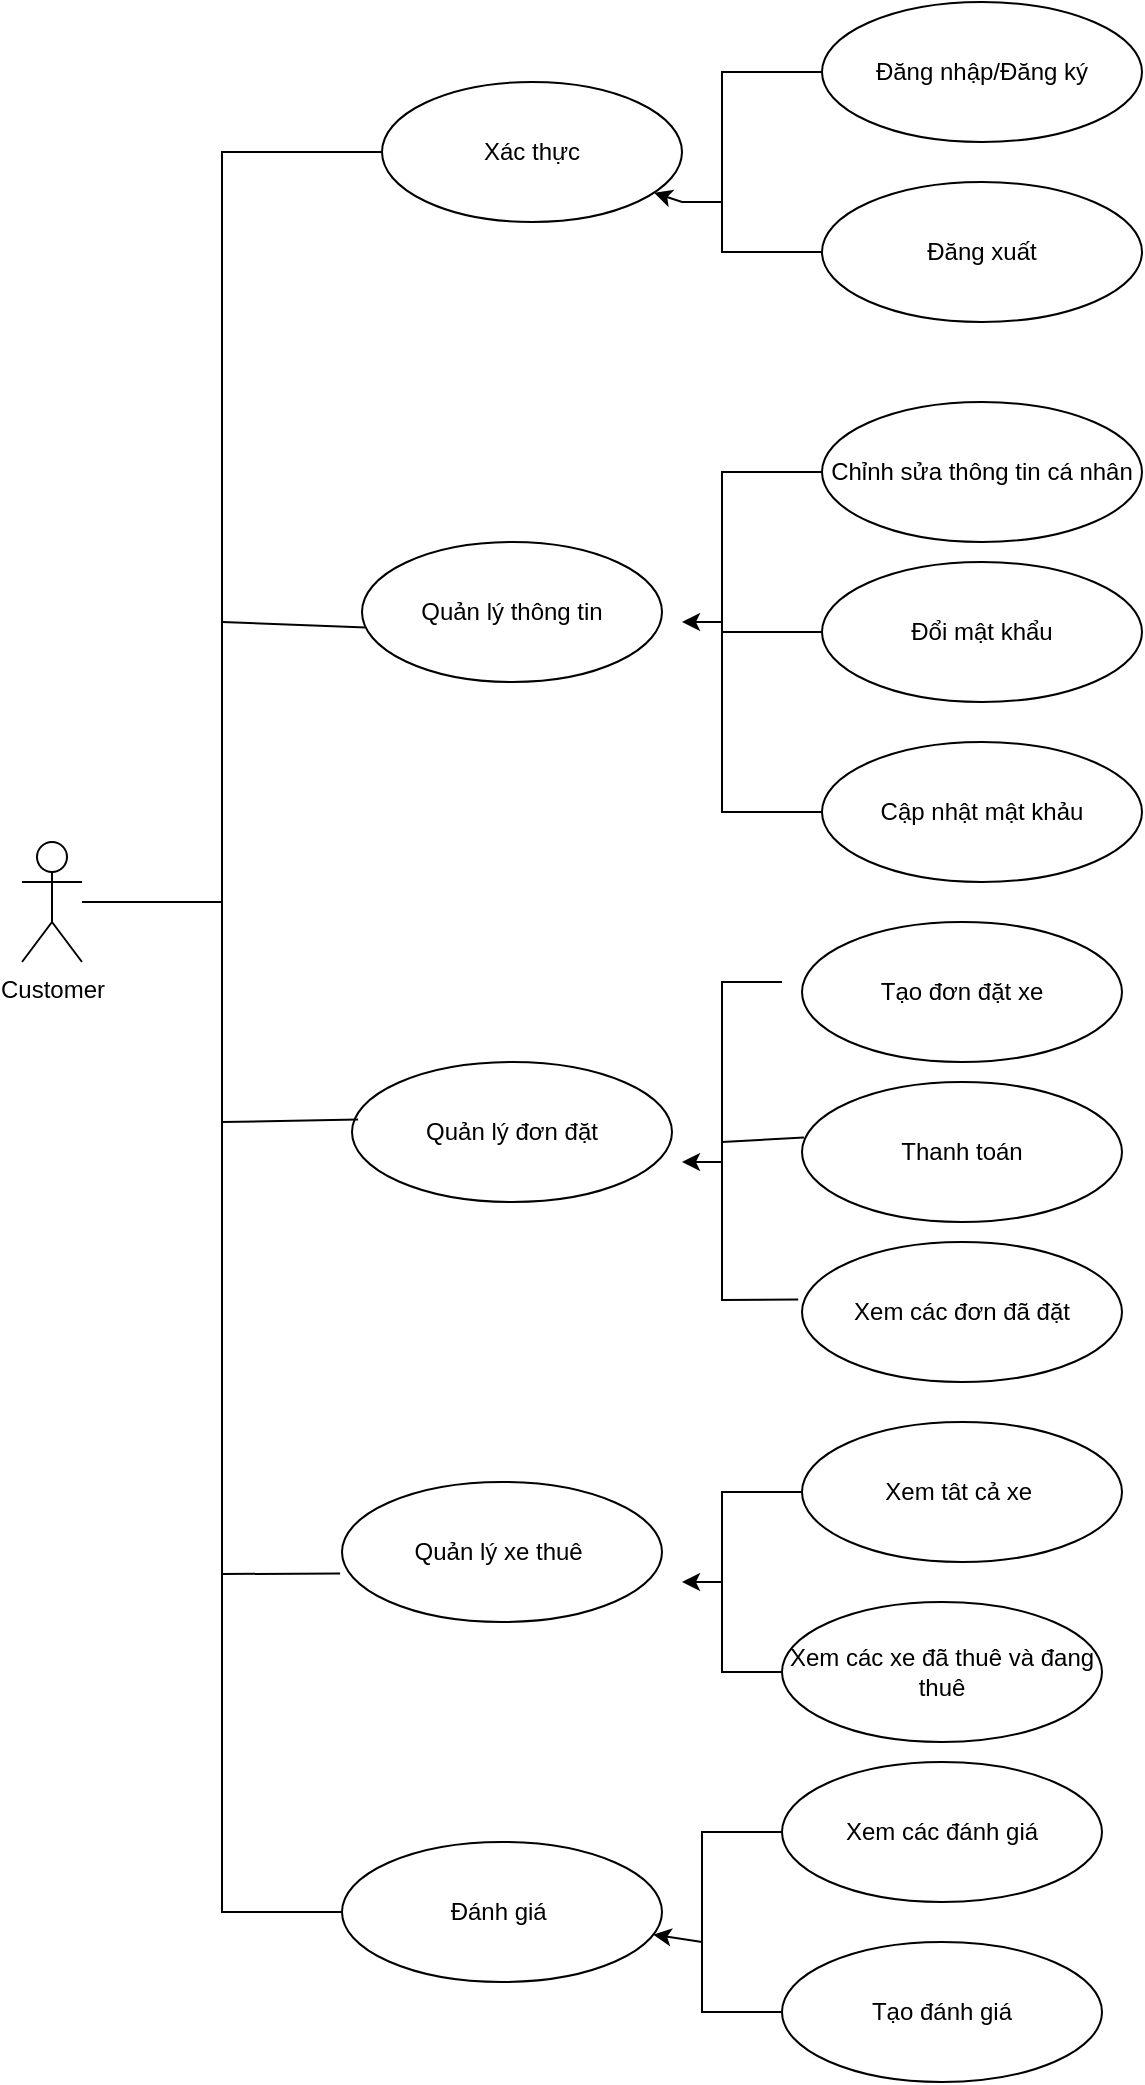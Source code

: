 <mxfile version="26.2.15">
  <diagram name="Trang-1" id="ahY1zGtWVMnq-yM7Z2r8">
    <mxGraphModel dx="2253" dy="711" grid="1" gridSize="10" guides="1" tooltips="1" connect="1" arrows="1" fold="1" page="1" pageScale="1" pageWidth="827" pageHeight="1169" math="0" shadow="0">
      <root>
        <mxCell id="0" />
        <mxCell id="1" parent="0" />
        <mxCell id="kx-mthBQ9t7jLjJqVGqb-1" value="Xác thực" style="ellipse;whiteSpace=wrap;html=1;" parent="1" vertex="1">
          <mxGeometry x="150" y="70" width="150" height="70" as="geometry" />
        </mxCell>
        <mxCell id="kx-mthBQ9t7jLjJqVGqb-2" value="Đăng nhập/Đăng ký" style="ellipse;whiteSpace=wrap;html=1;" parent="1" vertex="1">
          <mxGeometry x="370" y="30" width="160" height="70" as="geometry" />
        </mxCell>
        <mxCell id="kx-mthBQ9t7jLjJqVGqb-3" value="Đăng xuất" style="ellipse;whiteSpace=wrap;html=1;" parent="1" vertex="1">
          <mxGeometry x="370" y="120" width="160" height="70" as="geometry" />
        </mxCell>
        <mxCell id="kx-mthBQ9t7jLjJqVGqb-4" value="Quản lý thông tin" style="ellipse;whiteSpace=wrap;html=1;" parent="1" vertex="1">
          <mxGeometry x="140" y="300" width="150" height="70" as="geometry" />
        </mxCell>
        <mxCell id="kx-mthBQ9t7jLjJqVGqb-5" value="Chỉnh sửa thông tin cá nhân" style="ellipse;whiteSpace=wrap;html=1;" parent="1" vertex="1">
          <mxGeometry x="370" y="230" width="160" height="70" as="geometry" />
        </mxCell>
        <mxCell id="kx-mthBQ9t7jLjJqVGqb-6" value="Đổi mật khẩu" style="ellipse;whiteSpace=wrap;html=1;" parent="1" vertex="1">
          <mxGeometry x="370" y="310" width="160" height="70" as="geometry" />
        </mxCell>
        <mxCell id="kx-mthBQ9t7jLjJqVGqb-7" value="Cập nhật mật khảu" style="ellipse;whiteSpace=wrap;html=1;" parent="1" vertex="1">
          <mxGeometry x="370" y="400" width="160" height="70" as="geometry" />
        </mxCell>
        <mxCell id="kx-mthBQ9t7jLjJqVGqb-8" value="Quản lý đơn đặt" style="ellipse;whiteSpace=wrap;html=1;" parent="1" vertex="1">
          <mxGeometry x="135" y="560" width="160" height="70" as="geometry" />
        </mxCell>
        <mxCell id="kx-mthBQ9t7jLjJqVGqb-10" value="Thanh toán" style="ellipse;whiteSpace=wrap;html=1;" parent="1" vertex="1">
          <mxGeometry x="360" y="570" width="160" height="70" as="geometry" />
        </mxCell>
        <mxCell id="kx-mthBQ9t7jLjJqVGqb-11" value="Tạo đơn đặt xe" style="ellipse;whiteSpace=wrap;html=1;" parent="1" vertex="1">
          <mxGeometry x="360" y="490" width="160" height="70" as="geometry" />
        </mxCell>
        <mxCell id="kx-mthBQ9t7jLjJqVGqb-15" value="Quản lý xe thuê&amp;nbsp;" style="ellipse;whiteSpace=wrap;html=1;" parent="1" vertex="1">
          <mxGeometry x="130" y="770" width="160" height="70" as="geometry" />
        </mxCell>
        <mxCell id="kx-mthBQ9t7jLjJqVGqb-16" value="Xem các đơn đã đặt" style="ellipse;whiteSpace=wrap;html=1;" parent="1" vertex="1">
          <mxGeometry x="360" y="650" width="160" height="70" as="geometry" />
        </mxCell>
        <mxCell id="kx-mthBQ9t7jLjJqVGqb-18" value="Xem tât cả xe&amp;nbsp;" style="ellipse;whiteSpace=wrap;html=1;" parent="1" vertex="1">
          <mxGeometry x="360" y="740" width="160" height="70" as="geometry" />
        </mxCell>
        <mxCell id="kx-mthBQ9t7jLjJqVGqb-19" value="Xem các xe đã thuê và đang thuê" style="ellipse;whiteSpace=wrap;html=1;" parent="1" vertex="1">
          <mxGeometry x="350" y="830" width="160" height="70" as="geometry" />
        </mxCell>
        <mxCell id="kx-mthBQ9t7jLjJqVGqb-20" value="" style="endArrow=none;html=1;rounded=0;exitX=0;exitY=0.5;exitDx=0;exitDy=0;entryX=0;entryY=0.5;entryDx=0;entryDy=0;" parent="1" source="kx-mthBQ9t7jLjJqVGqb-19" target="kx-mthBQ9t7jLjJqVGqb-18" edge="1">
          <mxGeometry width="50" height="50" relative="1" as="geometry">
            <mxPoint x="390" y="700" as="sourcePoint" />
            <mxPoint x="440" y="650" as="targetPoint" />
            <Array as="points">
              <mxPoint x="320" y="865" />
              <mxPoint x="320" y="775" />
            </Array>
          </mxGeometry>
        </mxCell>
        <mxCell id="kx-mthBQ9t7jLjJqVGqb-21" value="" style="endArrow=none;html=1;rounded=0;exitX=-0.012;exitY=0.411;exitDx=0;exitDy=0;exitPerimeter=0;" parent="1" source="kx-mthBQ9t7jLjJqVGqb-16" edge="1">
          <mxGeometry width="50" height="50" relative="1" as="geometry">
            <mxPoint x="390" y="600" as="sourcePoint" />
            <mxPoint x="350" y="520" as="targetPoint" />
            <Array as="points">
              <mxPoint x="320" y="679" />
              <mxPoint x="320" y="520" />
            </Array>
          </mxGeometry>
        </mxCell>
        <mxCell id="kx-mthBQ9t7jLjJqVGqb-22" value="" style="endArrow=none;html=1;rounded=0;entryX=0.006;entryY=0.396;entryDx=0;entryDy=0;entryPerimeter=0;" parent="1" target="kx-mthBQ9t7jLjJqVGqb-10" edge="1">
          <mxGeometry width="50" height="50" relative="1" as="geometry">
            <mxPoint x="320" y="600" as="sourcePoint" />
            <mxPoint x="440" y="550" as="targetPoint" />
          </mxGeometry>
        </mxCell>
        <mxCell id="kx-mthBQ9t7jLjJqVGqb-23" value="" style="endArrow=none;html=1;rounded=0;entryX=0;entryY=0.5;entryDx=0;entryDy=0;exitX=0;exitY=0.5;exitDx=0;exitDy=0;" parent="1" source="kx-mthBQ9t7jLjJqVGqb-7" target="kx-mthBQ9t7jLjJqVGqb-5" edge="1">
          <mxGeometry width="50" height="50" relative="1" as="geometry">
            <mxPoint x="290" y="370" as="sourcePoint" />
            <mxPoint x="340" y="320" as="targetPoint" />
            <Array as="points">
              <mxPoint x="320" y="435" />
              <mxPoint x="320" y="265" />
            </Array>
          </mxGeometry>
        </mxCell>
        <mxCell id="kx-mthBQ9t7jLjJqVGqb-24" value="" style="endArrow=none;html=1;rounded=0;exitX=0;exitY=0.5;exitDx=0;exitDy=0;entryX=0;entryY=0.5;entryDx=0;entryDy=0;" parent="1" source="kx-mthBQ9t7jLjJqVGqb-3" target="kx-mthBQ9t7jLjJqVGqb-2" edge="1">
          <mxGeometry width="50" height="50" relative="1" as="geometry">
            <mxPoint x="390" y="360" as="sourcePoint" />
            <mxPoint x="440" y="310" as="targetPoint" />
            <Array as="points">
              <mxPoint x="320" y="155" />
              <mxPoint x="320" y="65" />
            </Array>
          </mxGeometry>
        </mxCell>
        <mxCell id="kx-mthBQ9t7jLjJqVGqb-25" value="" style="endArrow=none;html=1;rounded=0;entryX=0;entryY=0.5;entryDx=0;entryDy=0;" parent="1" target="kx-mthBQ9t7jLjJqVGqb-6" edge="1">
          <mxGeometry width="50" height="50" relative="1" as="geometry">
            <mxPoint x="320" y="345" as="sourcePoint" />
            <mxPoint x="440" y="170" as="targetPoint" />
          </mxGeometry>
        </mxCell>
        <mxCell id="kx-mthBQ9t7jLjJqVGqb-27" value="" style="endArrow=classic;html=1;rounded=0;" parent="1" edge="1">
          <mxGeometry width="50" height="50" relative="1" as="geometry">
            <mxPoint x="320" y="610" as="sourcePoint" />
            <mxPoint x="300" y="610" as="targetPoint" />
          </mxGeometry>
        </mxCell>
        <mxCell id="kx-mthBQ9t7jLjJqVGqb-28" value="" style="endArrow=classic;html=1;rounded=0;" parent="1" edge="1">
          <mxGeometry width="50" height="50" relative="1" as="geometry">
            <mxPoint x="320" y="820" as="sourcePoint" />
            <mxPoint x="300" y="820" as="targetPoint" />
          </mxGeometry>
        </mxCell>
        <mxCell id="kx-mthBQ9t7jLjJqVGqb-29" value="" style="endArrow=classic;html=1;rounded=0;" parent="1" edge="1">
          <mxGeometry width="50" height="50" relative="1" as="geometry">
            <mxPoint x="320" y="340" as="sourcePoint" />
            <mxPoint x="300" y="340" as="targetPoint" />
          </mxGeometry>
        </mxCell>
        <mxCell id="kx-mthBQ9t7jLjJqVGqb-30" value="" style="endArrow=classic;html=1;rounded=0;" parent="1" target="kx-mthBQ9t7jLjJqVGqb-1" edge="1">
          <mxGeometry width="50" height="50" relative="1" as="geometry">
            <mxPoint x="320" y="130" as="sourcePoint" />
            <mxPoint x="440" y="290" as="targetPoint" />
            <Array as="points">
              <mxPoint x="300" y="130" />
            </Array>
          </mxGeometry>
        </mxCell>
        <mxCell id="kx-mthBQ9t7jLjJqVGqb-31" value="" style="endArrow=none;html=1;rounded=0;exitX=-0.006;exitY=0.654;exitDx=0;exitDy=0;exitPerimeter=0;entryX=0;entryY=0.5;entryDx=0;entryDy=0;" parent="1" source="kx-mthBQ9t7jLjJqVGqb-15" target="kx-mthBQ9t7jLjJqVGqb-1" edge="1">
          <mxGeometry width="50" height="50" relative="1" as="geometry">
            <mxPoint x="190" y="480" as="sourcePoint" />
            <mxPoint x="240" y="430" as="targetPoint" />
            <Array as="points">
              <mxPoint x="70" y="816" />
              <mxPoint x="70" y="105" />
            </Array>
          </mxGeometry>
        </mxCell>
        <mxCell id="kx-mthBQ9t7jLjJqVGqb-32" value="" style="endArrow=none;html=1;rounded=0;entryX=0.019;entryY=0.411;entryDx=0;entryDy=0;entryPerimeter=0;" parent="1" target="kx-mthBQ9t7jLjJqVGqb-8" edge="1">
          <mxGeometry width="50" height="50" relative="1" as="geometry">
            <mxPoint x="70" y="590" as="sourcePoint" />
            <mxPoint x="240" y="570" as="targetPoint" />
          </mxGeometry>
        </mxCell>
        <mxCell id="kx-mthBQ9t7jLjJqVGqb-33" value="" style="endArrow=none;html=1;rounded=0;entryX=0.013;entryY=0.611;entryDx=0;entryDy=0;entryPerimeter=0;" parent="1" target="kx-mthBQ9t7jLjJqVGqb-4" edge="1">
          <mxGeometry width="50" height="50" relative="1" as="geometry">
            <mxPoint x="70" y="340" as="sourcePoint" />
            <mxPoint x="240" y="410" as="targetPoint" />
          </mxGeometry>
        </mxCell>
        <mxCell id="kx-mthBQ9t7jLjJqVGqb-34" value="Customer" style="shape=umlActor;verticalLabelPosition=bottom;verticalAlign=top;html=1;outlineConnect=0;" parent="1" vertex="1">
          <mxGeometry x="-30" y="450" width="30" height="60" as="geometry" />
        </mxCell>
        <mxCell id="kx-mthBQ9t7jLjJqVGqb-38" value="" style="endArrow=none;html=1;rounded=0;" parent="1" source="kx-mthBQ9t7jLjJqVGqb-34" edge="1">
          <mxGeometry width="50" height="50" relative="1" as="geometry">
            <mxPoint x="190" y="490" as="sourcePoint" />
            <mxPoint x="70" y="480" as="targetPoint" />
          </mxGeometry>
        </mxCell>
        <mxCell id="4oFKNxRPFpt1JRnm4E1M-1" value="Đánh giá&amp;nbsp;" style="ellipse;whiteSpace=wrap;html=1;" vertex="1" parent="1">
          <mxGeometry x="130" y="950" width="160" height="70" as="geometry" />
        </mxCell>
        <mxCell id="4oFKNxRPFpt1JRnm4E1M-3" value="Xem các đánh giá" style="ellipse;whiteSpace=wrap;html=1;" vertex="1" parent="1">
          <mxGeometry x="350" y="910" width="160" height="70" as="geometry" />
        </mxCell>
        <mxCell id="4oFKNxRPFpt1JRnm4E1M-4" value="Tạo đánh giá" style="ellipse;whiteSpace=wrap;html=1;" vertex="1" parent="1">
          <mxGeometry x="350" y="1000" width="160" height="70" as="geometry" />
        </mxCell>
        <mxCell id="4oFKNxRPFpt1JRnm4E1M-5" value="" style="endArrow=none;html=1;rounded=0;entryX=0;entryY=0.5;entryDx=0;entryDy=0;exitX=0;exitY=0.5;exitDx=0;exitDy=0;" edge="1" parent="1" source="4oFKNxRPFpt1JRnm4E1M-4" target="4oFKNxRPFpt1JRnm4E1M-3">
          <mxGeometry width="50" height="50" relative="1" as="geometry">
            <mxPoint x="310" y="1040" as="sourcePoint" />
            <mxPoint x="310" y="950" as="targetPoint" />
            <Array as="points">
              <mxPoint x="310" y="1035" />
              <mxPoint x="310" y="945" />
            </Array>
          </mxGeometry>
        </mxCell>
        <mxCell id="4oFKNxRPFpt1JRnm4E1M-9" value="" style="endArrow=none;html=1;rounded=0;entryX=0;entryY=0.5;entryDx=0;entryDy=0;" edge="1" parent="1" target="4oFKNxRPFpt1JRnm4E1M-1">
          <mxGeometry width="50" height="50" relative="1" as="geometry">
            <mxPoint x="70" y="810" as="sourcePoint" />
            <mxPoint x="290" y="970" as="targetPoint" />
            <Array as="points">
              <mxPoint x="70" y="985" />
            </Array>
          </mxGeometry>
        </mxCell>
        <mxCell id="4oFKNxRPFpt1JRnm4E1M-10" value="" style="endArrow=classic;html=1;rounded=0;" edge="1" parent="1" target="4oFKNxRPFpt1JRnm4E1M-1">
          <mxGeometry width="50" height="50" relative="1" as="geometry">
            <mxPoint x="310" y="1000" as="sourcePoint" />
            <mxPoint x="290" y="970" as="targetPoint" />
          </mxGeometry>
        </mxCell>
      </root>
    </mxGraphModel>
  </diagram>
</mxfile>
